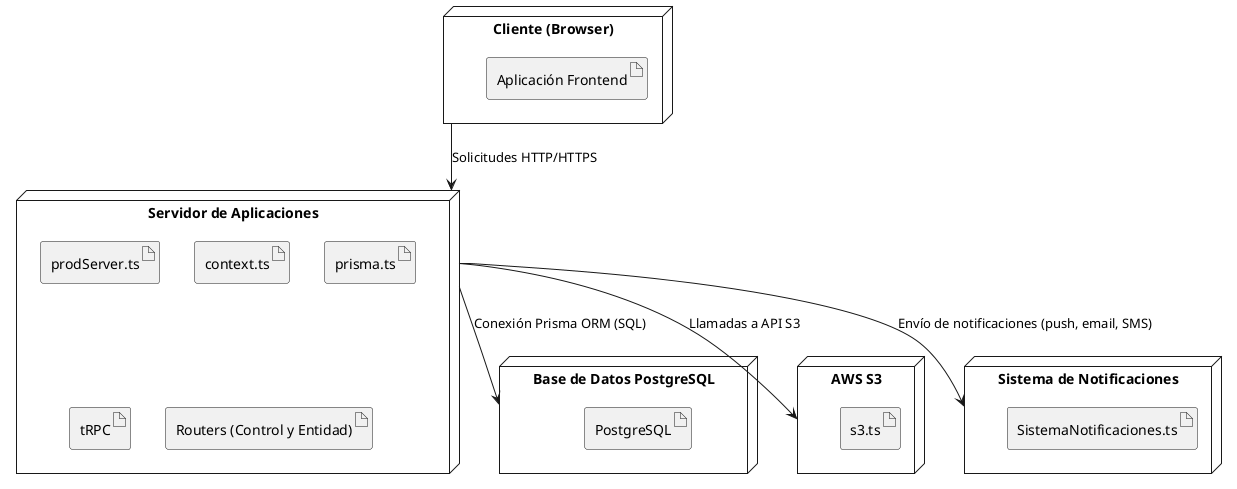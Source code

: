 @startuml
' Definir nodos y artefactos

node "Cliente (Browser)" as Client {
  artifact "Aplicación Frontend" as FEApp
}

node "Servidor de Aplicaciones" as AppServer {
  artifact "prodServer.ts" as ProdServer
  artifact "context.ts" as Context
  artifact "prisma.ts" as PrismaClient
  artifact "tRPC" as tRPCArtifact
  artifact "Routers (Control y Entidad)" as Routers
}

node "Base de Datos PostgreSQL" as DB {
  artifact "PostgreSQL" as PostgreSQLArtifact
}

node "AWS S3" as S3 {
  artifact "s3.ts" as S3Client
}

node "Sistema de Notificaciones" as Notif {
  artifact "SistemaNotificaciones.ts" as NotifArtifact
}

' Definir conexiones entre nodos

Client --> AppServer : Solicitudes HTTP/HTTPS
AppServer --> DB : Conexión Prisma ORM (SQL)
AppServer --> S3 : Llamadas a API S3
AppServer --> Notif : Envío de notificaciones (push, email, SMS)

@enduml
